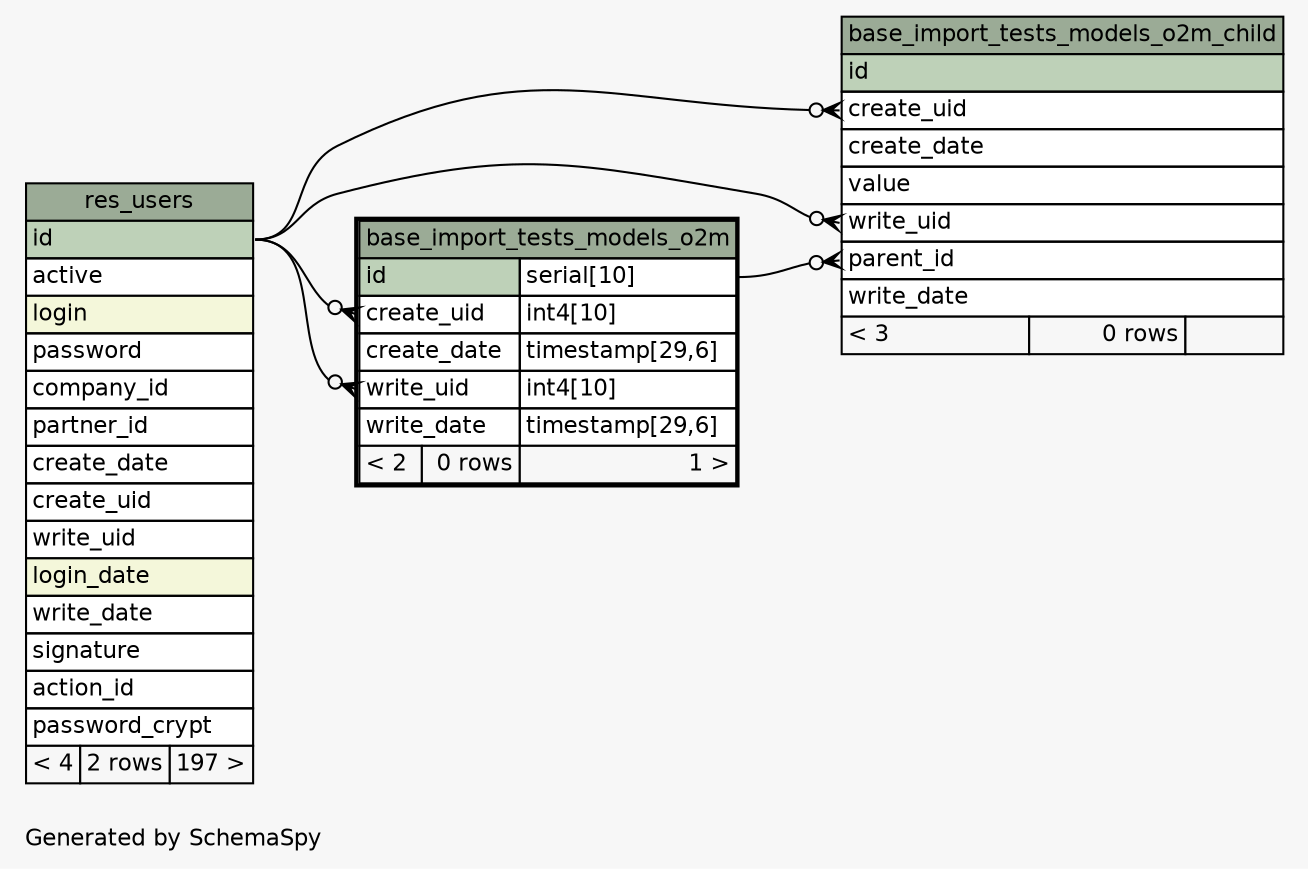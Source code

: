 // dot 2.36.0 on Linux 3.13.0-68-generic
// SchemaSpy rev 590
digraph "oneDegreeRelationshipsDiagram" {
  graph [
    rankdir="RL"
    bgcolor="#f7f7f7"
    label="\nGenerated by SchemaSpy"
    labeljust="l"
    nodesep="0.18"
    ranksep="0.46"
    fontname="Helvetica"
    fontsize="11"
  ];
  node [
    fontname="Helvetica"
    fontsize="11"
    shape="plaintext"
  ];
  edge [
    arrowsize="0.8"
  ];
  "base_import_tests_models_o2m":"create_uid":w -> "res_users":"id":e [arrowhead=none dir=back arrowtail=crowodot];
  "base_import_tests_models_o2m":"write_uid":w -> "res_users":"id":e [arrowhead=none dir=back arrowtail=crowodot];
  "base_import_tests_models_o2m_child":"create_uid":w -> "res_users":"id":e [arrowhead=none dir=back arrowtail=crowodot];
  "base_import_tests_models_o2m_child":"parent_id":w -> "base_import_tests_models_o2m":"id.type":e [arrowhead=none dir=back arrowtail=crowodot];
  "base_import_tests_models_o2m_child":"write_uid":w -> "res_users":"id":e [arrowhead=none dir=back arrowtail=crowodot];
  "base_import_tests_models_o2m" [
    label=<
    <TABLE BORDER="2" CELLBORDER="1" CELLSPACING="0" BGCOLOR="#ffffff">
      <TR><TD COLSPAN="3" BGCOLOR="#9bab96" ALIGN="CENTER">base_import_tests_models_o2m</TD></TR>
      <TR><TD PORT="id" COLSPAN="2" BGCOLOR="#bed1b8" ALIGN="LEFT">id</TD><TD PORT="id.type" ALIGN="LEFT">serial[10]</TD></TR>
      <TR><TD PORT="create_uid" COLSPAN="2" ALIGN="LEFT">create_uid</TD><TD PORT="create_uid.type" ALIGN="LEFT">int4[10]</TD></TR>
      <TR><TD PORT="create_date" COLSPAN="2" ALIGN="LEFT">create_date</TD><TD PORT="create_date.type" ALIGN="LEFT">timestamp[29,6]</TD></TR>
      <TR><TD PORT="write_uid" COLSPAN="2" ALIGN="LEFT">write_uid</TD><TD PORT="write_uid.type" ALIGN="LEFT">int4[10]</TD></TR>
      <TR><TD PORT="write_date" COLSPAN="2" ALIGN="LEFT">write_date</TD><TD PORT="write_date.type" ALIGN="LEFT">timestamp[29,6]</TD></TR>
      <TR><TD ALIGN="LEFT" BGCOLOR="#f7f7f7">&lt; 2</TD><TD ALIGN="RIGHT" BGCOLOR="#f7f7f7">0 rows</TD><TD ALIGN="RIGHT" BGCOLOR="#f7f7f7">1 &gt;</TD></TR>
    </TABLE>>
    URL="base_import_tests_models_o2m.html"
    tooltip="base_import_tests_models_o2m"
  ];
  "base_import_tests_models_o2m_child" [
    label=<
    <TABLE BORDER="0" CELLBORDER="1" CELLSPACING="0" BGCOLOR="#ffffff">
      <TR><TD COLSPAN="3" BGCOLOR="#9bab96" ALIGN="CENTER">base_import_tests_models_o2m_child</TD></TR>
      <TR><TD PORT="id" COLSPAN="3" BGCOLOR="#bed1b8" ALIGN="LEFT">id</TD></TR>
      <TR><TD PORT="create_uid" COLSPAN="3" ALIGN="LEFT">create_uid</TD></TR>
      <TR><TD PORT="create_date" COLSPAN="3" ALIGN="LEFT">create_date</TD></TR>
      <TR><TD PORT="value" COLSPAN="3" ALIGN="LEFT">value</TD></TR>
      <TR><TD PORT="write_uid" COLSPAN="3" ALIGN="LEFT">write_uid</TD></TR>
      <TR><TD PORT="parent_id" COLSPAN="3" ALIGN="LEFT">parent_id</TD></TR>
      <TR><TD PORT="write_date" COLSPAN="3" ALIGN="LEFT">write_date</TD></TR>
      <TR><TD ALIGN="LEFT" BGCOLOR="#f7f7f7">&lt; 3</TD><TD ALIGN="RIGHT" BGCOLOR="#f7f7f7">0 rows</TD><TD ALIGN="RIGHT" BGCOLOR="#f7f7f7">  </TD></TR>
    </TABLE>>
    URL="base_import_tests_models_o2m_child.html"
    tooltip="base_import_tests_models_o2m_child"
  ];
  "res_users" [
    label=<
    <TABLE BORDER="0" CELLBORDER="1" CELLSPACING="0" BGCOLOR="#ffffff">
      <TR><TD COLSPAN="3" BGCOLOR="#9bab96" ALIGN="CENTER">res_users</TD></TR>
      <TR><TD PORT="id" COLSPAN="3" BGCOLOR="#bed1b8" ALIGN="LEFT">id</TD></TR>
      <TR><TD PORT="active" COLSPAN="3" ALIGN="LEFT">active</TD></TR>
      <TR><TD PORT="login" COLSPAN="3" BGCOLOR="#f4f7da" ALIGN="LEFT">login</TD></TR>
      <TR><TD PORT="password" COLSPAN="3" ALIGN="LEFT">password</TD></TR>
      <TR><TD PORT="company_id" COLSPAN="3" ALIGN="LEFT">company_id</TD></TR>
      <TR><TD PORT="partner_id" COLSPAN="3" ALIGN="LEFT">partner_id</TD></TR>
      <TR><TD PORT="create_date" COLSPAN="3" ALIGN="LEFT">create_date</TD></TR>
      <TR><TD PORT="create_uid" COLSPAN="3" ALIGN="LEFT">create_uid</TD></TR>
      <TR><TD PORT="write_uid" COLSPAN="3" ALIGN="LEFT">write_uid</TD></TR>
      <TR><TD PORT="login_date" COLSPAN="3" BGCOLOR="#f4f7da" ALIGN="LEFT">login_date</TD></TR>
      <TR><TD PORT="write_date" COLSPAN="3" ALIGN="LEFT">write_date</TD></TR>
      <TR><TD PORT="signature" COLSPAN="3" ALIGN="LEFT">signature</TD></TR>
      <TR><TD PORT="action_id" COLSPAN="3" ALIGN="LEFT">action_id</TD></TR>
      <TR><TD PORT="password_crypt" COLSPAN="3" ALIGN="LEFT">password_crypt</TD></TR>
      <TR><TD ALIGN="LEFT" BGCOLOR="#f7f7f7">&lt; 4</TD><TD ALIGN="RIGHT" BGCOLOR="#f7f7f7">2 rows</TD><TD ALIGN="RIGHT" BGCOLOR="#f7f7f7">197 &gt;</TD></TR>
    </TABLE>>
    URL="res_users.html"
    tooltip="res_users"
  ];
}
